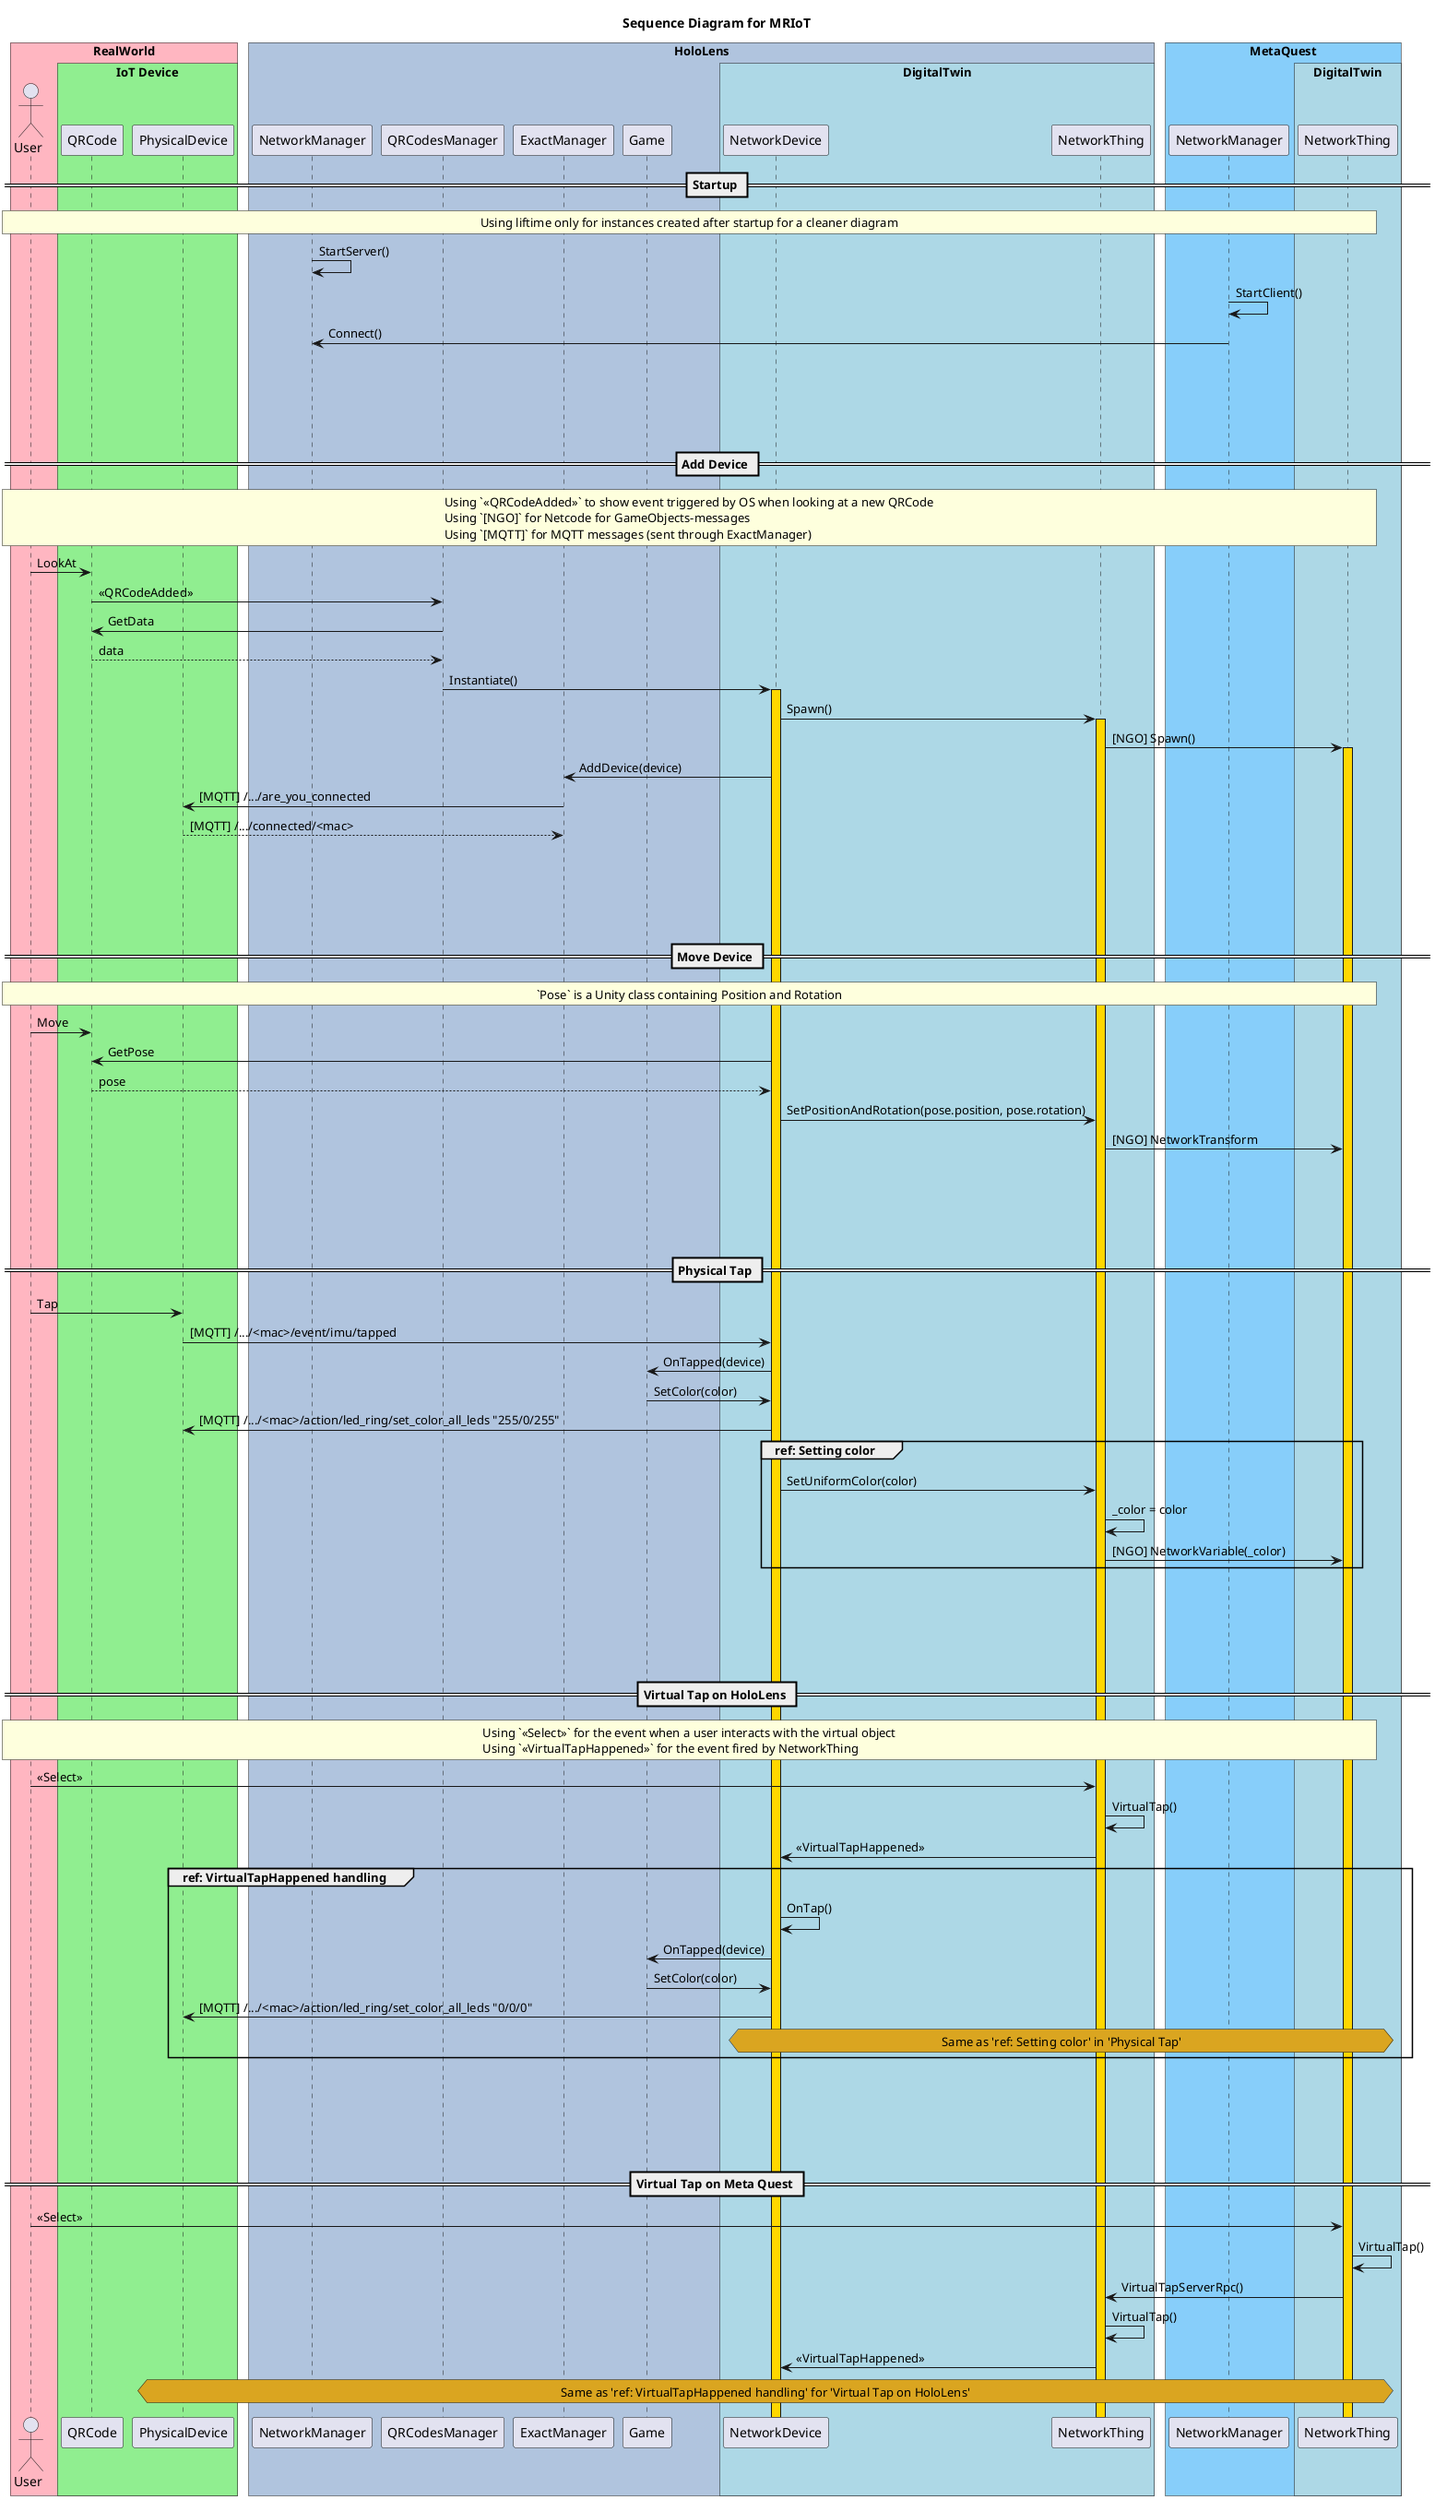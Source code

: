 @startuml sequenceDiagramMRIoT

title Sequence Diagram for MRIoT


!pragma teoz true
box "RealWorld" #LightPink
    actor User

    box "IoT Device" #LightGreen
        participant QRCode as QR
        participant PhysicalDevice as PD
    end box
end box

box "HoloLens" #LightSteelBlue
    participant NetworkManager as NMHL
    participant QRCodesManager as QRCM
    participant ExactManager as Exact
    participant Game
    box "DigitalTwin" #LightBlue
        participant NetworkDevice as ND
        participant NetworkThing as NTHL
    end box
end box

box "MetaQuest" #LightSkyBlue
    participant NetworkManager as NMMQ
    box "DigitalTwin" #LightBlue
        participant NetworkThing as NTMQ
    end box
end box

== Startup ==

rnote across
    Using liftime only for instances created after startup for a cleaner diagram
endnote

NMHL -> NMHL : StartServer()
NMMQ -> NMMQ : StartClient()
NMMQ -> NMHL : Connect()

||100||
== Add Device ==

rnote across
    Using `<<QRCodeAdded>>` to show event triggered by OS when looking at a new QRCode
    Using `[NGO]` for Netcode for GameObjects-messages
    Using `[MQTT]` for MQTT messages (sent through ExactManager)
endnote

User -> QR : LookAt
QR -> QRCM : <<QRCodeAdded>>
QRCM -> QR : GetData
QR --> QRCM : data
QRCM -> ND ++ #Gold : Instantiate()
ND -> NTHL ++ #Gold : Spawn()
NTHL -> NTMQ ++ #Gold : [NGO] Spawn()
ND -> Exact : AddDevice(device)
Exact -> PD : [MQTT] /.../are_you_connected
PD --> Exact : [MQTT] /.../connected/<mac>

||100||
== Move Device ==

rnote across
    `Pose` is a Unity class containing Position and Rotation
endnote

User -> QR : Move
ND -> QR : GetPose
QR --> ND : pose
ND -> NTHL : SetPositionAndRotation(pose.position, pose.rotation)
NTHL -> NTMQ : [NGO] NetworkTransform

||100||
== Physical Tap ==

User -> PD : Tap
PD -> ND : [MQTT] /.../<mac>/event/imu/tapped
ND -> Game : OnTapped(device)
Game -> ND : SetColor(color)
ND -> PD : [MQTT] /.../<mac>/action/led_ring/set_color_all_leds "255/0/255"

'over ND, NTMQ
group ref: Setting color
    ND -> NTHL : SetUniformColor(color)
    NTHL -> NTHL : _color = color
    NTHL -> NTMQ : [NGO] NetworkVariable(_color)
end

||100||
== Virtual Tap on HoloLens ==

rnote across
    Using `<<Select>>` for the event when a user interacts with the virtual object
    Using `<<VirtualTapHappened>>` for the event fired by NetworkThing
endnote

User -> NTHL : <<Select>>
NTHL -> NTHL : VirtualTap()
NTHL -> ND : <<VirtualTapHappened>>

'over PD, NTMQ
group ref: VirtualTapHappened handling
    ND -> ND : OnTap()
    ND -> Game : OnTapped(device)
    Game -> ND : SetColor(color)
    ND -> PD : [MQTT] /.../<mac>/action/led_ring/set_color_all_leds "0/0/0"
    hnote over ND, NTMQ #GoldenRod
        Same as 'ref: Setting color' in 'Physical Tap'
    endnote
end

||100||
== Virtual Tap on Meta Quest ==

User -> NTMQ : <<Select>>
NTMQ -> NTMQ : VirtualTap()
NTMQ -> NTHL : VirtualTapServerRpc()
NTHL -> NTHL : VirtualTap()
NTHL -> ND : <<VirtualTapHappened>>

hnote over PD, NTMQ #GoldenRod
    Same as 'ref: VirtualTapHappened handling' for 'Virtual Tap on HoloLens'
endnote

@end
